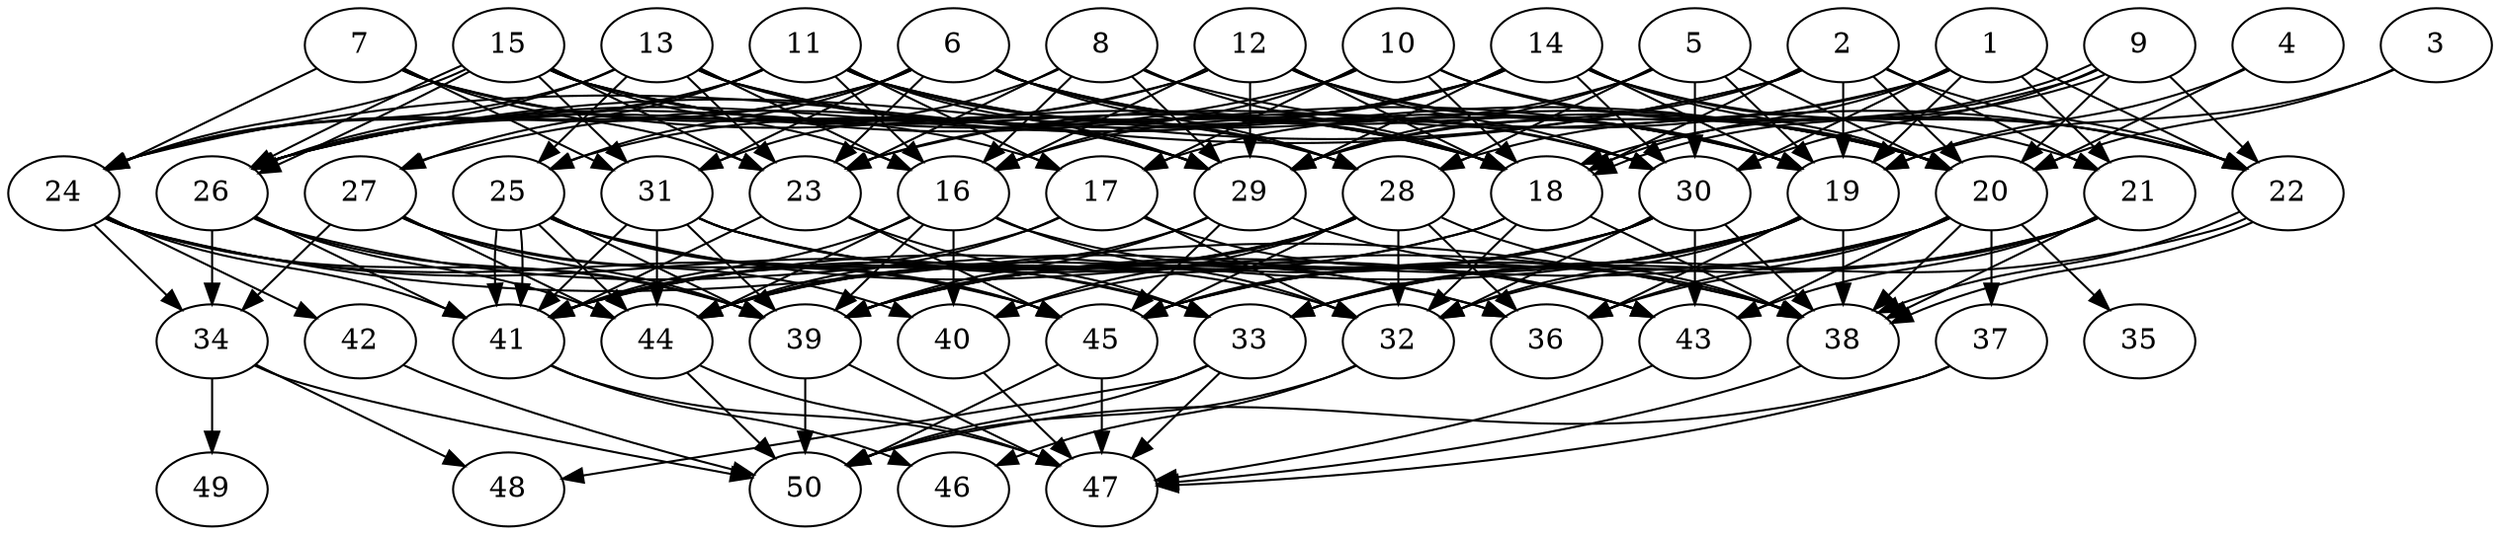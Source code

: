 // DAG automatically generated by daggen at Thu Oct  3 14:07:57 2019
// ./daggen --dot -n 50 --ccr 0.4 --fat 0.7 --regular 0.9 --density 0.7 --mindata 5242880 --maxdata 52428800 
digraph G {
  1 [size="19220480", alpha="0.14", expect_size="7688192"] 
  1 -> 18 [size ="7688192"]
  1 -> 19 [size ="7688192"]
  1 -> 21 [size ="7688192"]
  1 -> 22 [size ="7688192"]
  1 -> 23 [size ="7688192"]
  1 -> 29 [size ="7688192"]
  1 -> 30 [size ="7688192"]
  2 [size="24215040", alpha="0.12", expect_size="9686016"] 
  2 -> 18 [size ="9686016"]
  2 -> 19 [size ="9686016"]
  2 -> 20 [size ="9686016"]
  2 -> 21 [size ="9686016"]
  2 -> 22 [size ="9686016"]
  2 -> 24 [size ="9686016"]
  2 -> 26 [size ="9686016"]
  2 -> 29 [size ="9686016"]
  3 [size="130035200", alpha="0.18", expect_size="52014080"] 
  3 -> 19 [size ="52014080"]
  3 -> 20 [size ="52014080"]
  4 [size="87900160", alpha="0.06", expect_size="35160064"] 
  4 -> 19 [size ="35160064"]
  4 -> 20 [size ="35160064"]
  5 [size="54842880", alpha="0.15", expect_size="21937152"] 
  5 -> 17 [size ="21937152"]
  5 -> 19 [size ="21937152"]
  5 -> 20 [size ="21937152"]
  5 -> 28 [size ="21937152"]
  5 -> 29 [size ="21937152"]
  5 -> 30 [size ="21937152"]
  6 [size="68528640", alpha="0.15", expect_size="27411456"] 
  6 -> 18 [size ="27411456"]
  6 -> 19 [size ="27411456"]
  6 -> 20 [size ="27411456"]
  6 -> 23 [size ="27411456"]
  6 -> 24 [size ="27411456"]
  6 -> 25 [size ="27411456"]
  6 -> 26 [size ="27411456"]
  6 -> 28 [size ="27411456"]
  6 -> 30 [size ="27411456"]
  6 -> 31 [size ="27411456"]
  7 [size="89525760", alpha="0.15", expect_size="35810304"] 
  7 -> 17 [size ="35810304"]
  7 -> 18 [size ="35810304"]
  7 -> 23 [size ="35810304"]
  7 -> 24 [size ="35810304"]
  7 -> 29 [size ="35810304"]
  7 -> 31 [size ="35810304"]
  8 [size="50204160", alpha="0.14", expect_size="20081664"] 
  8 -> 16 [size ="20081664"]
  8 -> 18 [size ="20081664"]
  8 -> 22 [size ="20081664"]
  8 -> 23 [size ="20081664"]
  8 -> 29 [size ="20081664"]
  8 -> 31 [size ="20081664"]
  9 [size="13578240", alpha="0.05", expect_size="5431296"] 
  9 -> 18 [size ="5431296"]
  9 -> 18 [size ="5431296"]
  9 -> 20 [size ="5431296"]
  9 -> 22 [size ="5431296"]
  9 -> 28 [size ="5431296"]
  9 -> 30 [size ="5431296"]
  10 [size="78848000", alpha="0.12", expect_size="31539200"] 
  10 -> 16 [size ="31539200"]
  10 -> 17 [size ="31539200"]
  10 -> 18 [size ="31539200"]
  10 -> 20 [size ="31539200"]
  10 -> 22 [size ="31539200"]
  10 -> 26 [size ="31539200"]
  11 [size="78822400", alpha="0.01", expect_size="31528960"] 
  11 -> 16 [size ="31528960"]
  11 -> 17 [size ="31528960"]
  11 -> 19 [size ="31528960"]
  11 -> 20 [size ="31528960"]
  11 -> 24 [size ="31528960"]
  11 -> 26 [size ="31528960"]
  11 -> 27 [size ="31528960"]
  11 -> 28 [size ="31528960"]
  11 -> 29 [size ="31528960"]
  12 [size="43768320", alpha="0.11", expect_size="17507328"] 
  12 -> 16 [size ="17507328"]
  12 -> 18 [size ="17507328"]
  12 -> 19 [size ="17507328"]
  12 -> 20 [size ="17507328"]
  12 -> 25 [size ="17507328"]
  12 -> 26 [size ="17507328"]
  12 -> 29 [size ="17507328"]
  12 -> 30 [size ="17507328"]
  13 [size="112245760", alpha="0.13", expect_size="44898304"] 
  13 -> 16 [size ="44898304"]
  13 -> 20 [size ="44898304"]
  13 -> 23 [size ="44898304"]
  13 -> 24 [size ="44898304"]
  13 -> 25 [size ="44898304"]
  13 -> 26 [size ="44898304"]
  13 -> 29 [size ="44898304"]
  13 -> 30 [size ="44898304"]
  14 [size="102318080", alpha="0.02", expect_size="40927232"] 
  14 -> 16 [size ="40927232"]
  14 -> 19 [size ="40927232"]
  14 -> 20 [size ="40927232"]
  14 -> 21 [size ="40927232"]
  14 -> 22 [size ="40927232"]
  14 -> 23 [size ="40927232"]
  14 -> 26 [size ="40927232"]
  14 -> 27 [size ="40927232"]
  14 -> 29 [size ="40927232"]
  14 -> 30 [size ="40927232"]
  15 [size="18698240", alpha="0.04", expect_size="7479296"] 
  15 -> 16 [size ="7479296"]
  15 -> 18 [size ="7479296"]
  15 -> 19 [size ="7479296"]
  15 -> 23 [size ="7479296"]
  15 -> 24 [size ="7479296"]
  15 -> 26 [size ="7479296"]
  15 -> 26 [size ="7479296"]
  15 -> 28 [size ="7479296"]
  15 -> 29 [size ="7479296"]
  15 -> 31 [size ="7479296"]
  16 [size="107435520", alpha="0.01", expect_size="42974208"] 
  16 -> 32 [size ="42974208"]
  16 -> 39 [size ="42974208"]
  16 -> 40 [size ="42974208"]
  16 -> 41 [size ="42974208"]
  16 -> 43 [size ="42974208"]
  16 -> 44 [size ="42974208"]
  17 [size="75939840", alpha="0.06", expect_size="30375936"] 
  17 -> 32 [size ="30375936"]
  17 -> 41 [size ="30375936"]
  17 -> 43 [size ="30375936"]
  17 -> 44 [size ="30375936"]
  18 [size="46036480", alpha="0.00", expect_size="18414592"] 
  18 -> 32 [size ="18414592"]
  18 -> 38 [size ="18414592"]
  18 -> 41 [size ="18414592"]
  18 -> 44 [size ="18414592"]
  19 [size="129105920", alpha="0.04", expect_size="51642368"] 
  19 -> 32 [size ="51642368"]
  19 -> 33 [size ="51642368"]
  19 -> 36 [size ="51642368"]
  19 -> 38 [size ="51642368"]
  19 -> 39 [size ="51642368"]
  19 -> 41 [size ="51642368"]
  19 -> 45 [size ="51642368"]
  20 [size="42964480", alpha="0.08", expect_size="17185792"] 
  20 -> 32 [size ="17185792"]
  20 -> 35 [size ="17185792"]
  20 -> 36 [size ="17185792"]
  20 -> 37 [size ="17185792"]
  20 -> 38 [size ="17185792"]
  20 -> 39 [size ="17185792"]
  20 -> 43 [size ="17185792"]
  20 -> 45 [size ="17185792"]
  21 [size="111426560", alpha="0.12", expect_size="44570624"] 
  21 -> 33 [size ="44570624"]
  21 -> 36 [size ="44570624"]
  21 -> 38 [size ="44570624"]
  21 -> 43 [size ="44570624"]
  21 -> 45 [size ="44570624"]
  22 [size="117470720", alpha="0.18", expect_size="46988288"] 
  22 -> 33 [size ="46988288"]
  22 -> 38 [size ="46988288"]
  22 -> 38 [size ="46988288"]
  23 [size="63516160", alpha="0.05", expect_size="25406464"] 
  23 -> 33 [size ="25406464"]
  23 -> 41 [size ="25406464"]
  23 -> 45 [size ="25406464"]
  24 [size="22231040", alpha="0.04", expect_size="8892416"] 
  24 -> 33 [size ="8892416"]
  24 -> 34 [size ="8892416"]
  24 -> 38 [size ="8892416"]
  24 -> 39 [size ="8892416"]
  24 -> 41 [size ="8892416"]
  24 -> 42 [size ="8892416"]
  24 -> 45 [size ="8892416"]
  25 [size="33884160", alpha="0.09", expect_size="13553664"] 
  25 -> 33 [size ="13553664"]
  25 -> 38 [size ="13553664"]
  25 -> 39 [size ="13553664"]
  25 -> 41 [size ="13553664"]
  25 -> 41 [size ="13553664"]
  25 -> 44 [size ="13553664"]
  25 -> 45 [size ="13553664"]
  26 [size="55068160", alpha="0.05", expect_size="22027264"] 
  26 -> 34 [size ="22027264"]
  26 -> 36 [size ="22027264"]
  26 -> 39 [size ="22027264"]
  26 -> 41 [size ="22027264"]
  26 -> 44 [size ="22027264"]
  27 [size="60922880", alpha="0.13", expect_size="24369152"] 
  27 -> 34 [size ="24369152"]
  27 -> 39 [size ="24369152"]
  27 -> 40 [size ="24369152"]
  27 -> 44 [size ="24369152"]
  27 -> 45 [size ="24369152"]
  28 [size="98140160", alpha="0.08", expect_size="39256064"] 
  28 -> 32 [size ="39256064"]
  28 -> 36 [size ="39256064"]
  28 -> 38 [size ="39256064"]
  28 -> 39 [size ="39256064"]
  28 -> 40 [size ="39256064"]
  28 -> 41 [size ="39256064"]
  28 -> 44 [size ="39256064"]
  28 -> 45 [size ="39256064"]
  29 [size="100303360", alpha="0.02", expect_size="40121344"] 
  29 -> 38 [size ="40121344"]
  29 -> 39 [size ="40121344"]
  29 -> 44 [size ="40121344"]
  29 -> 45 [size ="40121344"]
  30 [size="124218880", alpha="0.08", expect_size="49687552"] 
  30 -> 32 [size ="49687552"]
  30 -> 38 [size ="49687552"]
  30 -> 39 [size ="49687552"]
  30 -> 40 [size ="49687552"]
  30 -> 43 [size ="49687552"]
  30 -> 44 [size ="49687552"]
  30 -> 45 [size ="49687552"]
  31 [size="50629120", alpha="0.05", expect_size="20251648"] 
  31 -> 32 [size ="20251648"]
  31 -> 36 [size ="20251648"]
  31 -> 39 [size ="20251648"]
  31 -> 41 [size ="20251648"]
  31 -> 43 [size ="20251648"]
  31 -> 44 [size ="20251648"]
  32 [size="121574400", alpha="0.07", expect_size="48629760"] 
  32 -> 46 [size ="48629760"]
  32 -> 50 [size ="48629760"]
  33 [size="112238080", alpha="0.06", expect_size="44895232"] 
  33 -> 47 [size ="44895232"]
  33 -> 48 [size ="44895232"]
  33 -> 50 [size ="44895232"]
  34 [size="21583360", alpha="0.01", expect_size="8633344"] 
  34 -> 48 [size ="8633344"]
  34 -> 49 [size ="8633344"]
  34 -> 50 [size ="8633344"]
  35 [size="42370560", alpha="0.16", expect_size="16948224"] 
  36 [size="98370560", alpha="0.07", expect_size="39348224"] 
  37 [size="127042560", alpha="0.08", expect_size="50817024"] 
  37 -> 47 [size ="50817024"]
  37 -> 50 [size ="50817024"]
  38 [size="86835200", alpha="0.16", expect_size="34734080"] 
  38 -> 47 [size ="34734080"]
  39 [size="14853120", alpha="0.03", expect_size="5941248"] 
  39 -> 47 [size ="5941248"]
  39 -> 50 [size ="5941248"]
  40 [size="29532160", alpha="0.15", expect_size="11812864"] 
  40 -> 47 [size ="11812864"]
  41 [size="78645760", alpha="0.03", expect_size="31458304"] 
  41 -> 46 [size ="31458304"]
  41 -> 47 [size ="31458304"]
  42 [size="109949440", alpha="0.10", expect_size="43979776"] 
  42 -> 50 [size ="43979776"]
  43 [size="36136960", alpha="0.05", expect_size="14454784"] 
  43 -> 47 [size ="14454784"]
  44 [size="74319360", alpha="0.01", expect_size="29727744"] 
  44 -> 47 [size ="29727744"]
  44 -> 50 [size ="29727744"]
  45 [size="77775360", alpha="0.01", expect_size="31110144"] 
  45 -> 47 [size ="31110144"]
  45 -> 50 [size ="31110144"]
  46 [size="52098560", alpha="0.08", expect_size="20839424"] 
  47 [size="91619840", alpha="0.03", expect_size="36647936"] 
  48 [size="23242240", alpha="0.13", expect_size="9296896"] 
  49 [size="115824640", alpha="0.18", expect_size="46329856"] 
  50 [size="13511680", alpha="0.01", expect_size="5404672"] 
}
